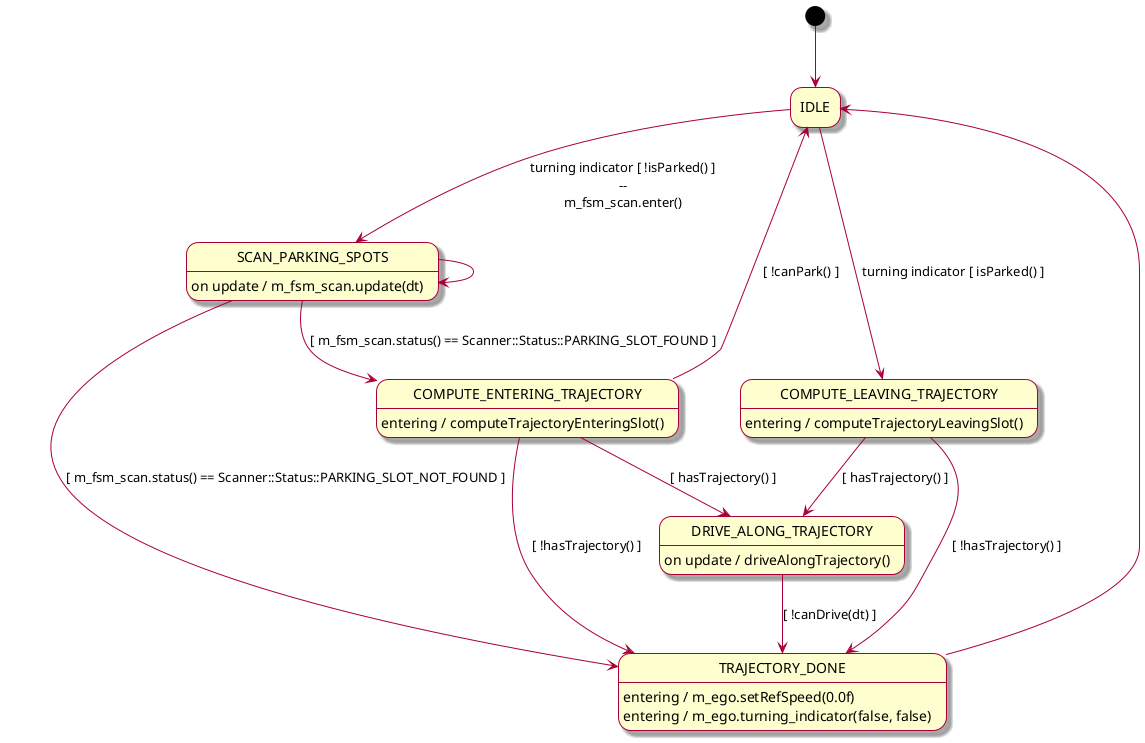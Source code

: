@startuml
skin rose
hide empty description

'[brief] Park Assistant searching an empty parking slot and doing the maneuver to park the car.

[*] --> IDLE

IDLE --> SCAN_PARKING_SPOTS : turning indicator [ !isParked() ]\n--\nm_fsm_scan.enter()
IDLE --> COMPUTE_LEAVING_TRAJECTORY : turning indicator [ isParked() ]

SCAN_PARKING_SPOTS --> COMPUTE_ENTERING_TRAJECTORY : [ m_fsm_scan.status() == Scanner::Status::PARKING_SLOT_FOUND ]
SCAN_PARKING_SPOTS --> TRAJECTORY_DONE : [ m_fsm_scan.status() == Scanner::Status::PARKING_SLOT_NOT_FOUND ]
SCAN_PARKING_SPOTS --> SCAN_PARKING_SPOTS
' : [ m_fsm_scan.status() == Scanner::Status::PARKING_SEARCHING ]
SCAN_PARKING_SPOTS : on update / m_fsm_scan.update(dt)

COMPUTE_ENTERING_TRAJECTORY --> DRIVE_ALONG_TRAJECTORY: [ hasTrajectory() ]
COMPUTE_ENTERING_TRAJECTORY --> IDLE: [ !canPark() ]
COMPUTE_ENTERING_TRAJECTORY : entering / computeTrajectoryEnteringSlot()

COMPUTE_LEAVING_TRAJECTORY --> TRAJECTORY_DONE : [ !hasTrajectory() ]
COMPUTE_LEAVING_TRAJECTORY : entering / computeTrajectoryLeavingSlot()

DRIVE_ALONG_TRAJECTORY --> TRAJECTORY_DONE : [ !canDrive(dt) ]
DRIVE_ALONG_TRAJECTORY : on update / driveAlongTrajectory()

TRAJECTORY_DONE --> IDLE
TRAJECTORY_DONE : entering / m_ego.setRefSpeed(0.0f)
TRAJECTORY_DONE : entering / m_ego.turning_indicator(false, false)

COMPUTE_ENTERING_TRAJECTORY --> TRAJECTORY_DONE : [ !hasTrajectory() ]

COMPUTE_LEAVING_TRAJECTORY --> DRIVE_ALONG_TRAJECTORY: [ hasTrajectory() ]

'[header] struct Parking {};
'[header] class Scanner // StateMachine
'[header] {
'[header] public:
'[header]    enum class Status { PARKING_SLOT_FOUND, PARKING_SLOT_NOT_FOUND, PARKING_SEARCHING };
'[header]    Status status() const { return m_status; }
'[header]    void update(float dt) { m_status = Status::PARKING_SLOT_FOUND; }
'[header]    void enter() {}
'[header] private:
'[header]    Status m_status = Status::PARKING_SLOT_NOT_FOUND;
'[header] };
'[header] class Vehicle
'[header] {
'[header] public:
'[header]     inline bool isParked() const { return false; } // FIXME: not yet implemented
'[header]     inline bool hasTrajectory() const { return true; }
'[header]     inline bool canDrive(float const dt) const { return true; }
'[header]     inline void park(Parking& parking, bool entering) {}
'[header]     inline bool canPark() const { return true; }
'[header]     inline void setRefSpeed(float) {}
'[header]     inline void turning_indicator(bool, bool) {}
'[header]     inline bool updateTrajectory(float) { return true; }
'[header] };

'[param] Vehicle& ego
'[cons] m_ego(ego)

'[code] private:
'[code]
'[code]     inline bool isParked() const
'[code]     {
'[code]         return false; // FIXME: not yet implemented
'[code]     }
'[code]
'[code]     inline bool hasTrajectory() const
'[code]     {
'[code]         return m_ego.hasTrajectory();
'[code]     }
'[code]
'[code]     inline bool canDrive(float const dt_) const
'[code]     {
'[code]         return m_ego.updateTrajectory(dt_);
'[code]     }
'[code]
'[code]     inline void computeTrajectoryEnteringSlot()
'[code]     {
'[code]         /*return */ m_ego.park(m_parking, true);
'[code]     }
'[code]
'[code]     inline void computeTrajectoryLeavingSlot()
'[code]     {
'[code]         /*return */ m_ego.park(m_parking, false);
'[code]     }
'[code]
'[code]     inline bool canPark() const
'[code]     {
'[code]         return m_ego.canPark();
'[code]     }
'[code]
'[code]     void driveAlongTrajectory() {}
'[code]
'[code] private:
'[code]
'[code]     Vehicle& m_ego;
'[code]     Parking m_parking;
'[code]     Scanner m_fsm_scan;
'[code]     float dt; // FIXME: how to update ?

'[test] MockSelfParkingController() : SelfParkingController(m_ego) {}
'[test] Vehicle m_ego;

@enduml
